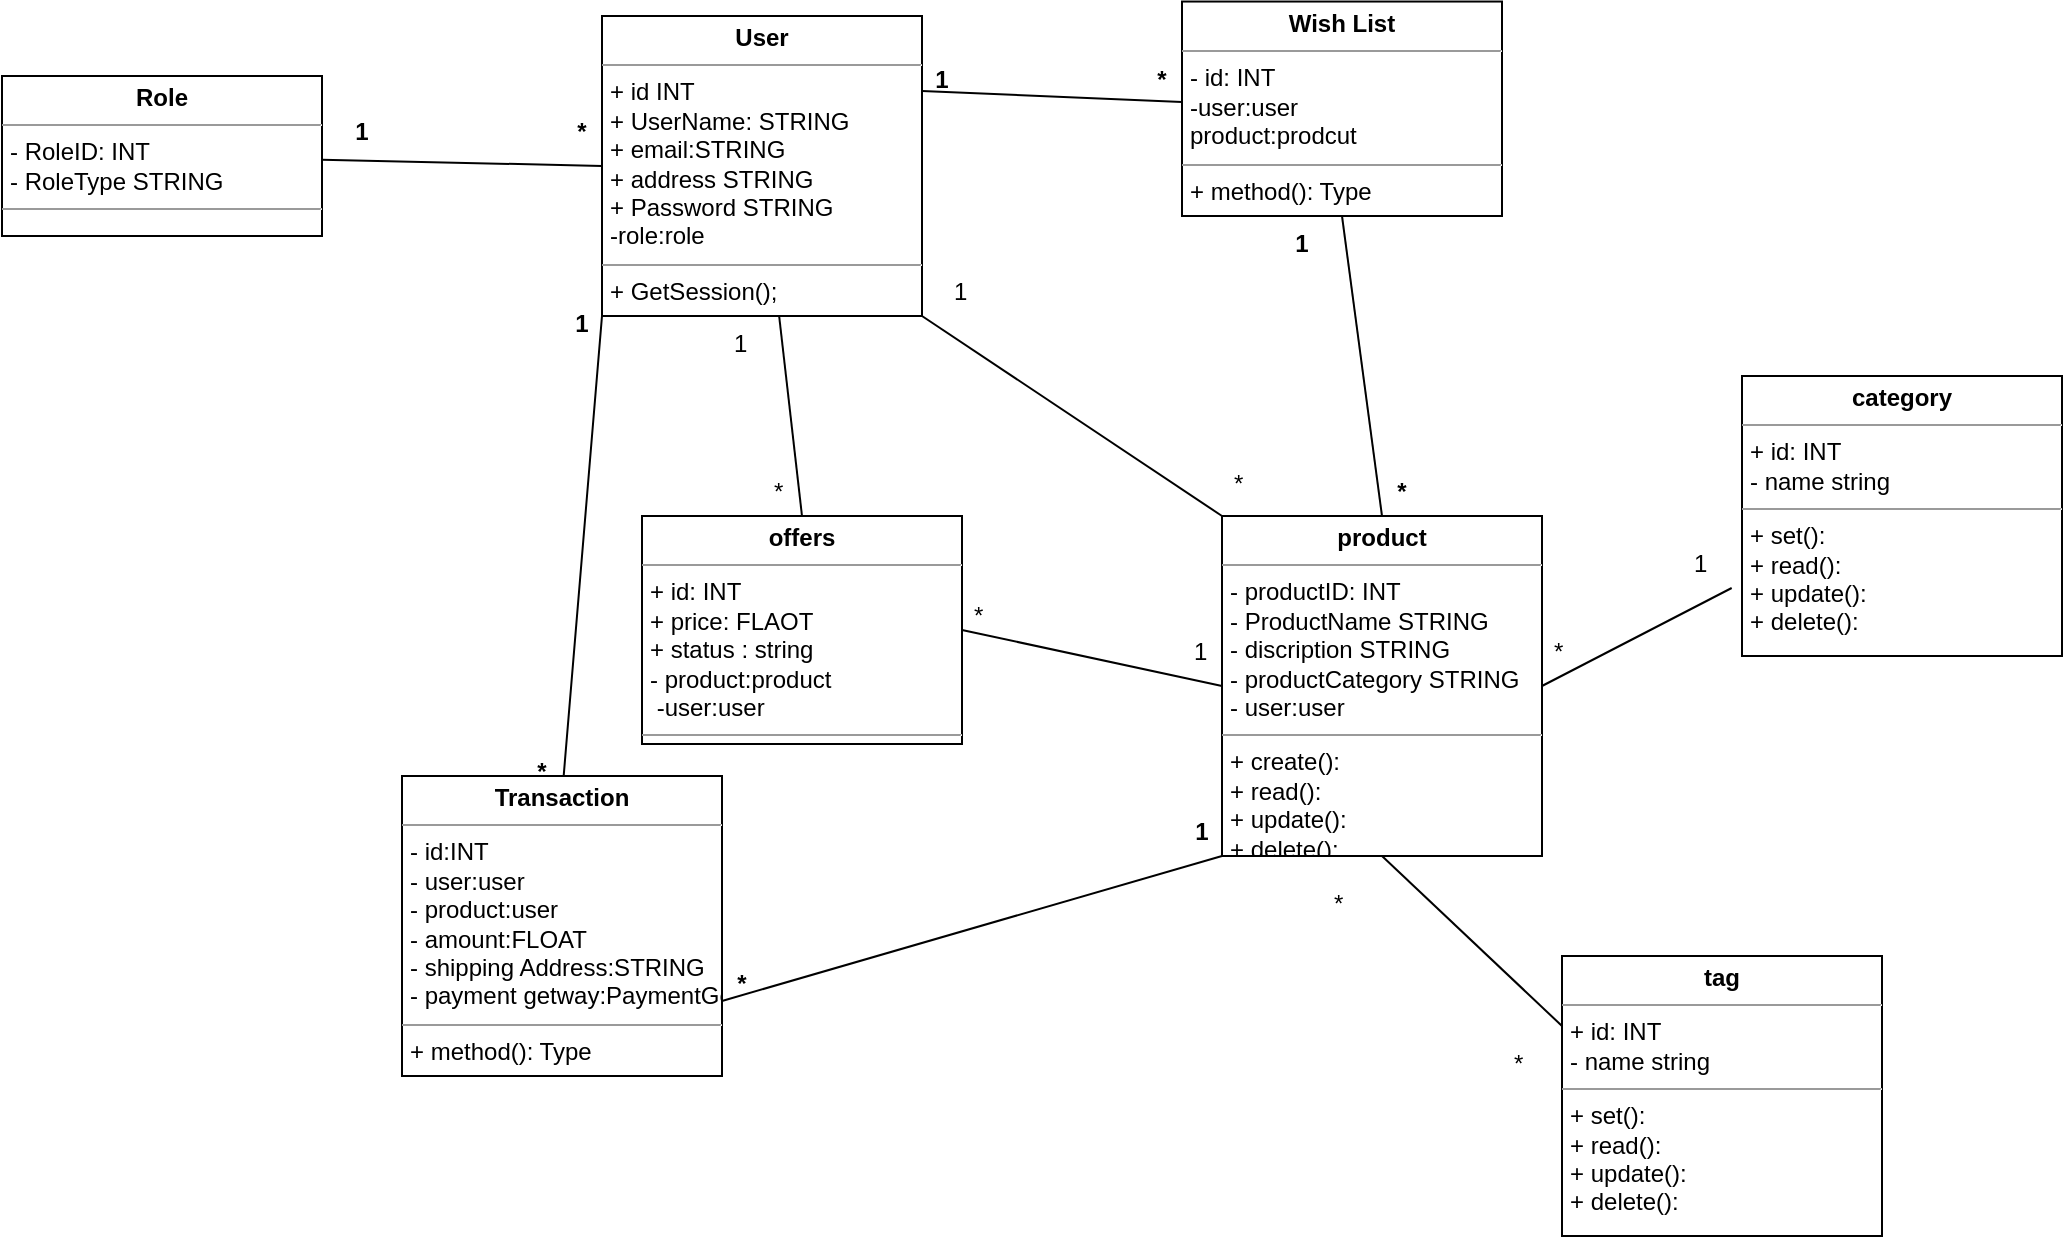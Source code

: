 <mxfile>
    <diagram id="cIz3fN_cBrJlh2vAF9hm" name="Page-1">
        <mxGraphModel dx="1300" dy="545" grid="1" gridSize="10" guides="1" tooltips="1" connect="1" arrows="1" fold="1" page="0" pageScale="1" pageWidth="850" pageHeight="1100" math="0" shadow="0">
            <root>
                <mxCell id="0"/>
                <mxCell id="1" parent="0"/>
                <mxCell id="3" style="edgeStyle=none;html=1;exitX=0;exitY=0.5;exitDx=0;exitDy=0;endArrow=none;endFill=0;" parent="1" source="2" target="4" edge="1">
                    <mxGeometry relative="1" as="geometry">
                        <mxPoint x="130" y="315.111" as="targetPoint"/>
                    </mxGeometry>
                </mxCell>
                <mxCell id="10" style="edgeStyle=none;html=1;endArrow=none;endFill=0;entryX=0.5;entryY=0;entryDx=0;entryDy=0;" parent="1" source="2" target="29" edge="1">
                    <mxGeometry relative="1" as="geometry">
                        <mxPoint x="340" y="550" as="targetPoint"/>
                        <mxPoint x="550" y="402.5" as="sourcePoint"/>
                    </mxGeometry>
                </mxCell>
                <mxCell id="37" style="edgeStyle=none;html=1;exitX=1;exitY=1;exitDx=0;exitDy=0;entryX=0;entryY=0;entryDx=0;entryDy=0;endArrow=none;endFill=0;" parent="1" source="2" target="22" edge="1">
                    <mxGeometry relative="1" as="geometry"/>
                </mxCell>
                <mxCell id="57" style="edgeStyle=none;html=1;exitX=1;exitY=0.25;exitDx=0;exitDy=0;endArrow=none;endFill=0;" parent="1" source="2" target="58" edge="1">
                    <mxGeometry relative="1" as="geometry">
                        <mxPoint x="550" y="277.769" as="targetPoint"/>
                    </mxGeometry>
                </mxCell>
                <mxCell id="64" style="edgeStyle=none;html=1;exitX=0;exitY=1;exitDx=0;exitDy=0;endArrow=none;endFill=0;" parent="1" source="2" target="66" edge="1">
                    <mxGeometry relative="1" as="geometry">
                        <mxPoint x="240" y="630" as="targetPoint"/>
                        <Array as="points">
                            <mxPoint x="240" y="630"/>
                        </Array>
                    </mxGeometry>
                </mxCell>
                <mxCell id="2" value="&lt;p style=&quot;margin:0px;margin-top:4px;text-align:center;&quot;&gt;&lt;b&gt;User&lt;/b&gt;&lt;/p&gt;&lt;hr size=&quot;1&quot;&gt;&lt;p style=&quot;margin:0px;margin-left:4px;&quot;&gt;+ id INT&lt;/p&gt;&lt;p style=&quot;margin:0px;margin-left:4px;&quot;&gt;+ UserName: STRING&lt;/p&gt;&lt;p style=&quot;margin:0px;margin-left:4px;&quot;&gt;+ email:STRING&lt;/p&gt;&lt;p style=&quot;margin:0px;margin-left:4px;&quot;&gt;+ address STRING&lt;/p&gt;&lt;p style=&quot;margin:0px;margin-left:4px;&quot;&gt;+ Password STRING&lt;/p&gt;&lt;p style=&quot;margin:0px;margin-left:4px;&quot;&gt;-role:role&lt;/p&gt;&lt;hr size=&quot;1&quot;&gt;&lt;p style=&quot;margin:0px;margin-left:4px;&quot;&gt;+ GetSession();&lt;/p&gt;" style="verticalAlign=top;align=left;overflow=fill;fontSize=12;fontFamily=Helvetica;html=1;" parent="1" vertex="1">
                    <mxGeometry x="260" y="240" width="160" height="150" as="geometry"/>
                </mxCell>
                <mxCell id="4" value="&lt;p style=&quot;margin:0px;margin-top:4px;text-align:center;&quot;&gt;&lt;b&gt;Role&lt;/b&gt;&lt;/p&gt;&lt;hr size=&quot;1&quot;&gt;&lt;p style=&quot;margin:0px;margin-left:4px;&quot;&gt;- RoleID: INT&lt;/p&gt;&lt;p style=&quot;margin:0px;margin-left:4px;&quot;&gt;- RoleType STRING&lt;/p&gt;&lt;hr size=&quot;1&quot;&gt;&lt;p style=&quot;margin:0px;margin-left:4px;&quot;&gt;&lt;br&gt;&lt;/p&gt;" style="verticalAlign=top;align=left;overflow=fill;fontSize=12;fontFamily=Helvetica;html=1;" parent="1" vertex="1">
                    <mxGeometry x="-40" y="270" width="160" height="80" as="geometry"/>
                </mxCell>
                <mxCell id="5" value="1" style="text;align=center;fontStyle=1;verticalAlign=middle;spacingLeft=3;spacingRight=3;strokeColor=none;rotatable=0;points=[[0,0.5],[1,0.5]];portConstraint=eastwest;" parent="1" vertex="1">
                    <mxGeometry x="100" y="284" width="80" height="26" as="geometry"/>
                </mxCell>
                <mxCell id="7" value="*" style="text;align=center;fontStyle=1;verticalAlign=middle;spacingLeft=3;spacingRight=3;strokeColor=none;rotatable=0;points=[[0,0.5],[1,0.5]];portConstraint=eastwest;" parent="1" vertex="1">
                    <mxGeometry x="210" y="284" width="80" height="26" as="geometry"/>
                </mxCell>
                <mxCell id="23" style="edgeStyle=none;html=1;exitX=1;exitY=0.5;exitDx=0;exitDy=0;endArrow=open;endFill=0;startArrow=none;" parent="1" source="54" target="24" edge="1">
                    <mxGeometry relative="1" as="geometry">
                        <mxPoint x="790" y="570" as="targetPoint"/>
                    </mxGeometry>
                </mxCell>
                <mxCell id="26" style="edgeStyle=none;html=1;exitX=0.5;exitY=1;exitDx=0;exitDy=0;entryX=0;entryY=0.25;entryDx=0;entryDy=0;endArrow=none;endFill=0;" parent="1" source="22" target="25" edge="1">
                    <mxGeometry relative="1" as="geometry"/>
                </mxCell>
                <mxCell id="22" value="&lt;p style=&quot;margin:0px;margin-top:4px;text-align:center;&quot;&gt;&lt;b&gt;product&lt;/b&gt;&lt;/p&gt;&lt;hr size=&quot;1&quot;&gt;&lt;p style=&quot;margin:0px;margin-left:4px;&quot;&gt;- productID: INT&lt;/p&gt;&lt;p style=&quot;margin:0px;margin-left:4px;&quot;&gt;- ProductName STRING&lt;/p&gt;&lt;p style=&quot;margin:0px;margin-left:4px;&quot;&gt;- discription STRING&lt;/p&gt;&lt;p style=&quot;margin:0px;margin-left:4px;&quot;&gt;- productCategory STRING&lt;/p&gt;&lt;p style=&quot;margin:0px;margin-left:4px;&quot;&gt;&lt;span style=&quot;background-color: initial;&quot;&gt;- user:user&amp;nbsp;&lt;/span&gt;&lt;/p&gt;&lt;hr size=&quot;1&quot;&gt;&lt;p style=&quot;margin:0px;margin-left:4px;&quot;&gt;+ create():&amp;nbsp;&lt;/p&gt;&lt;p style=&quot;margin:0px;margin-left:4px;&quot;&gt;+ read():&amp;nbsp;&lt;br&gt;&lt;/p&gt;&lt;p style=&quot;margin:0px;margin-left:4px;&quot;&gt;+ update():&amp;nbsp;&lt;br&gt;&lt;/p&gt;&lt;p style=&quot;margin:0px;margin-left:4px;&quot;&gt;+ delete():&amp;nbsp;&lt;br&gt;&lt;/p&gt;&lt;p style=&quot;margin:0px;margin-left:4px;&quot;&gt;&lt;br&gt;&lt;/p&gt;" style="verticalAlign=top;align=left;overflow=fill;fontSize=12;fontFamily=Helvetica;html=1;" parent="1" vertex="1">
                    <mxGeometry x="570" y="490" width="160" height="170" as="geometry"/>
                </mxCell>
                <mxCell id="24" value="&lt;p style=&quot;margin:0px;margin-top:4px;text-align:center;&quot;&gt;&lt;b&gt;category&lt;/b&gt;&lt;/p&gt;&lt;hr size=&quot;1&quot;&gt;&lt;p style=&quot;margin:0px;margin-left:4px;&quot;&gt;+ id: INT&lt;/p&gt;&lt;p style=&quot;margin:0px;margin-left:4px;&quot;&gt;- name string&lt;/p&gt;&lt;hr size=&quot;1&quot;&gt;&lt;p style=&quot;margin:0px;margin-left:4px;&quot;&gt;+ set():&amp;nbsp;&lt;/p&gt;&lt;p style=&quot;margin:0px;margin-left:4px;&quot;&gt;+ read():&amp;nbsp;&lt;br&gt;&lt;/p&gt;&lt;p style=&quot;margin:0px;margin-left:4px;&quot;&gt;+ update():&amp;nbsp;&lt;br&gt;&lt;/p&gt;&lt;p style=&quot;margin:0px;margin-left:4px;&quot;&gt;+ delete():&amp;nbsp;&lt;br&gt;&lt;/p&gt;" style="verticalAlign=top;align=left;overflow=fill;fontSize=12;fontFamily=Helvetica;html=1;" parent="1" vertex="1">
                    <mxGeometry x="830" y="420" width="160" height="140" as="geometry"/>
                </mxCell>
                <mxCell id="25" value="&lt;p style=&quot;margin:0px;margin-top:4px;text-align:center;&quot;&gt;&lt;b&gt;tag&lt;/b&gt;&lt;/p&gt;&lt;hr size=&quot;1&quot;&gt;&lt;p style=&quot;margin:0px;margin-left:4px;&quot;&gt;+ id: INT&lt;/p&gt;&lt;p style=&quot;margin:0px;margin-left:4px;&quot;&gt;- name string&lt;/p&gt;&lt;hr size=&quot;1&quot;&gt;&lt;p style=&quot;margin:0px;margin-left:4px;&quot;&gt;+ set():&amp;nbsp;&lt;/p&gt;&lt;p style=&quot;margin:0px;margin-left:4px;&quot;&gt;+ read():&amp;nbsp;&lt;br&gt;&lt;/p&gt;&lt;p style=&quot;margin:0px;margin-left:4px;&quot;&gt;+ update():&amp;nbsp;&lt;br&gt;&lt;/p&gt;&lt;p style=&quot;margin:0px;margin-left:4px;&quot;&gt;+ delete():&amp;nbsp;&lt;br&gt;&lt;/p&gt;" style="verticalAlign=top;align=left;overflow=fill;fontSize=12;fontFamily=Helvetica;html=1;" parent="1" vertex="1">
                    <mxGeometry x="740" y="710" width="160" height="140" as="geometry"/>
                </mxCell>
                <mxCell id="29" value="&lt;p style=&quot;margin:0px;margin-top:4px;text-align:center;&quot;&gt;&lt;b&gt;offers&lt;/b&gt;&lt;/p&gt;&lt;hr size=&quot;1&quot;&gt;&lt;p style=&quot;margin:0px;margin-left:4px;&quot;&gt;+ id: INT&lt;/p&gt;&lt;p style=&quot;margin:0px;margin-left:4px;&quot;&gt;+ price: FLAOT&lt;/p&gt;&lt;p style=&quot;margin:0px;margin-left:4px;&quot;&gt;+ status : string&lt;/p&gt;&lt;p style=&quot;margin:0px;margin-left:4px;&quot;&gt;- product:product&lt;/p&gt;&lt;p style=&quot;margin:0px;margin-left:4px;&quot;&gt;&amp;nbsp;-user:user&lt;/p&gt;&lt;hr size=&quot;1&quot;&gt;&lt;p style=&quot;margin:0px;margin-left:4px;&quot;&gt;+ method(): Type&lt;/p&gt;" style="verticalAlign=top;align=left;overflow=fill;fontSize=12;fontFamily=Helvetica;html=1;" parent="1" vertex="1">
                    <mxGeometry x="280" y="490" width="160" height="114" as="geometry"/>
                </mxCell>
                <mxCell id="33" value="" style="endArrow=none;endFill=0;endSize=12;html=1;entryX=0;entryY=0.5;entryDx=0;entryDy=0;exitX=1;exitY=0.5;exitDx=0;exitDy=0;" parent="1" source="29" target="22" edge="1">
                    <mxGeometry width="160" relative="1" as="geometry">
                        <mxPoint x="430" y="600" as="sourcePoint"/>
                        <mxPoint x="580" y="610" as="targetPoint"/>
                    </mxGeometry>
                </mxCell>
                <mxCell id="34" value="*" style="text;strokeColor=none;fillColor=none;align=left;verticalAlign=top;spacingLeft=4;spacingRight=4;overflow=hidden;rotatable=0;points=[[0,0.5],[1,0.5]];portConstraint=eastwest;" parent="1" vertex="1">
                    <mxGeometry x="440" y="526" width="100" height="26" as="geometry"/>
                </mxCell>
                <mxCell id="35" value="1" style="text;strokeColor=none;fillColor=none;align=left;verticalAlign=top;spacingLeft=4;spacingRight=4;overflow=hidden;rotatable=0;points=[[0,0.5],[1,0.5]];portConstraint=eastwest;" parent="1" vertex="1">
                    <mxGeometry x="550" y="544" width="100" height="26" as="geometry"/>
                </mxCell>
                <mxCell id="40" value="1" style="text;strokeColor=none;fillColor=none;align=left;verticalAlign=top;spacingLeft=4;spacingRight=4;overflow=hidden;rotatable=0;points=[[0,0.5],[1,0.5]];portConstraint=eastwest;" parent="1" vertex="1">
                    <mxGeometry x="320" y="390" width="100" height="26" as="geometry"/>
                </mxCell>
                <mxCell id="41" value="*" style="text;strokeColor=none;fillColor=none;align=left;verticalAlign=top;spacingLeft=4;spacingRight=4;overflow=hidden;rotatable=0;points=[[0,0.5],[1,0.5]];portConstraint=eastwest;" parent="1" vertex="1">
                    <mxGeometry x="340" y="464" width="100" height="26" as="geometry"/>
                </mxCell>
                <mxCell id="42" value="1" style="text;strokeColor=none;fillColor=none;align=left;verticalAlign=top;spacingLeft=4;spacingRight=4;overflow=hidden;rotatable=0;points=[[0,0.5],[1,0.5]];portConstraint=eastwest;" parent="1" vertex="1">
                    <mxGeometry x="430" y="364" width="100" height="26" as="geometry"/>
                </mxCell>
                <mxCell id="43" value="*" style="text;strokeColor=none;fillColor=none;align=left;verticalAlign=top;spacingLeft=4;spacingRight=4;overflow=hidden;rotatable=0;points=[[0,0.5],[1,0.5]];portConstraint=eastwest;" parent="1" vertex="1">
                    <mxGeometry x="570" y="460" width="100" height="26" as="geometry"/>
                </mxCell>
                <mxCell id="44" value="*" style="text;strokeColor=none;fillColor=none;align=left;verticalAlign=top;spacingLeft=4;spacingRight=4;overflow=hidden;rotatable=0;points=[[0,0.5],[1,0.5]];portConstraint=eastwest;" parent="1" vertex="1">
                    <mxGeometry x="710" y="750" width="100" height="26" as="geometry"/>
                </mxCell>
                <mxCell id="53" value="*" style="text;strokeColor=none;fillColor=none;align=left;verticalAlign=top;spacingLeft=4;spacingRight=4;overflow=hidden;rotatable=0;points=[[0,0.5],[1,0.5]];portConstraint=eastwest;" parent="1" vertex="1">
                    <mxGeometry x="620" y="670" width="100" height="26" as="geometry"/>
                </mxCell>
                <mxCell id="55" value="" style="edgeStyle=none;html=1;exitX=1;exitY=0.5;exitDx=0;exitDy=0;endArrow=none;endFill=0;" parent="1" source="22" target="54" edge="1">
                    <mxGeometry relative="1" as="geometry">
                        <mxPoint x="830" y="527.778" as="targetPoint"/>
                        <mxPoint x="730" y="575" as="sourcePoint"/>
                    </mxGeometry>
                </mxCell>
                <mxCell id="54" value="1" style="text;strokeColor=none;fillColor=none;align=left;verticalAlign=top;spacingLeft=4;spacingRight=4;overflow=hidden;rotatable=0;points=[[0,0.5],[1,0.5]];portConstraint=eastwest;" parent="1" vertex="1">
                    <mxGeometry x="800" y="500" width="100" height="26" as="geometry"/>
                </mxCell>
                <mxCell id="56" value="*" style="text;strokeColor=none;fillColor=none;align=left;verticalAlign=top;spacingLeft=4;spacingRight=4;overflow=hidden;rotatable=0;points=[[0,0.5],[1,0.5]];portConstraint=eastwest;" parent="1" vertex="1">
                    <mxGeometry x="730" y="544" width="100" height="26" as="geometry"/>
                </mxCell>
                <mxCell id="59" style="edgeStyle=none;html=1;exitX=0.5;exitY=1;exitDx=0;exitDy=0;entryX=0.5;entryY=0;entryDx=0;entryDy=0;endArrow=none;endFill=0;" parent="1" source="58" target="22" edge="1">
                    <mxGeometry relative="1" as="geometry"/>
                </mxCell>
                <mxCell id="58" value="&lt;p style=&quot;margin:0px;margin-top:4px;text-align:center;&quot;&gt;&lt;b&gt;Wish List&lt;/b&gt;&lt;/p&gt;&lt;hr size=&quot;1&quot;&gt;&lt;p style=&quot;margin:0px;margin-left:4px;&quot;&gt;- id: INT&lt;/p&gt;&lt;p style=&quot;margin:0px;margin-left:4px;&quot;&gt;-user:user&lt;/p&gt;&lt;p style=&quot;margin:0px;margin-left:4px;&quot;&gt;product:prodcut&lt;/p&gt;&lt;hr size=&quot;1&quot;&gt;&lt;p style=&quot;margin:0px;margin-left:4px;&quot;&gt;+ method(): Type&lt;/p&gt;" style="verticalAlign=top;align=left;overflow=fill;fontSize=12;fontFamily=Helvetica;html=1;" parent="1" vertex="1">
                    <mxGeometry x="550" y="232.77" width="160" height="107.23" as="geometry"/>
                </mxCell>
                <mxCell id="60" value="1" style="text;align=center;fontStyle=1;verticalAlign=middle;spacingLeft=3;spacingRight=3;strokeColor=none;rotatable=0;points=[[0,0.5],[1,0.5]];portConstraint=eastwest;" parent="1" vertex="1">
                    <mxGeometry x="390" y="258" width="80" height="26" as="geometry"/>
                </mxCell>
                <mxCell id="61" value="*" style="text;align=center;fontStyle=1;verticalAlign=middle;spacingLeft=3;spacingRight=3;strokeColor=none;rotatable=0;points=[[0,0.5],[1,0.5]];portConstraint=eastwest;" parent="1" vertex="1">
                    <mxGeometry x="500" y="258" width="80" height="26" as="geometry"/>
                </mxCell>
                <mxCell id="62" value="1" style="text;align=center;fontStyle=1;verticalAlign=middle;spacingLeft=3;spacingRight=3;strokeColor=none;rotatable=0;points=[[0,0.5],[1,0.5]];portConstraint=eastwest;" parent="1" vertex="1">
                    <mxGeometry x="570" y="340" width="80" height="26" as="geometry"/>
                </mxCell>
                <mxCell id="63" value="*" style="text;align=center;fontStyle=1;verticalAlign=middle;spacingLeft=3;spacingRight=3;strokeColor=none;rotatable=0;points=[[0,0.5],[1,0.5]];portConstraint=eastwest;" parent="1" vertex="1">
                    <mxGeometry x="620" y="464" width="80" height="26" as="geometry"/>
                </mxCell>
                <mxCell id="65" value="*" style="text;align=center;fontStyle=1;verticalAlign=middle;spacingLeft=3;spacingRight=3;strokeColor=none;rotatable=0;points=[[0,0.5],[1,0.5]];portConstraint=eastwest;" parent="1" vertex="1">
                    <mxGeometry x="190" y="604" width="80" height="26" as="geometry"/>
                </mxCell>
                <mxCell id="67" style="edgeStyle=none;html=1;exitX=1;exitY=0.75;exitDx=0;exitDy=0;entryX=0;entryY=1;entryDx=0;entryDy=0;endArrow=none;endFill=0;" parent="1" source="66" target="22" edge="1">
                    <mxGeometry relative="1" as="geometry"/>
                </mxCell>
                <mxCell id="66" value="&lt;p style=&quot;margin:0px;margin-top:4px;text-align:center;&quot;&gt;&lt;b&gt;Transaction&lt;/b&gt;&lt;/p&gt;&lt;hr size=&quot;1&quot;&gt;&lt;p style=&quot;margin:0px;margin-left:4px;&quot;&gt;- id:INT&lt;/p&gt;&lt;p style=&quot;margin:0px;margin-left:4px;&quot;&gt;- user:user&lt;/p&gt;&lt;p style=&quot;margin:0px;margin-left:4px;&quot;&gt;- product:user&lt;/p&gt;&lt;p style=&quot;margin:0px;margin-left:4px;&quot;&gt;- amount:FLOAT&lt;/p&gt;&lt;p style=&quot;margin:0px;margin-left:4px;&quot;&gt;- shipping Address:STRING&lt;/p&gt;&lt;p style=&quot;margin:0px;margin-left:4px;&quot;&gt;- payment getway:PaymentGetWay&lt;/p&gt;&lt;hr size=&quot;1&quot;&gt;&lt;p style=&quot;margin:0px;margin-left:4px;&quot;&gt;+ method(): Type&lt;/p&gt;" style="verticalAlign=top;align=left;overflow=fill;fontSize=12;fontFamily=Helvetica;html=1;" parent="1" vertex="1">
                    <mxGeometry x="160" y="620" width="160" height="150" as="geometry"/>
                </mxCell>
                <mxCell id="68" value="1" style="text;align=center;fontStyle=1;verticalAlign=middle;spacingLeft=3;spacingRight=3;strokeColor=none;rotatable=0;points=[[0,0.5],[1,0.5]];portConstraint=eastwest;" parent="1" vertex="1">
                    <mxGeometry x="210" y="380" width="80" height="26" as="geometry"/>
                </mxCell>
                <mxCell id="69" value="*" style="text;align=center;fontStyle=1;verticalAlign=middle;spacingLeft=3;spacingRight=3;strokeColor=none;rotatable=0;points=[[0,0.5],[1,0.5]];portConstraint=eastwest;" parent="1" vertex="1">
                    <mxGeometry x="290" y="710" width="80" height="26" as="geometry"/>
                </mxCell>
                <mxCell id="70" value="1" style="text;align=center;fontStyle=1;verticalAlign=middle;spacingLeft=3;spacingRight=3;strokeColor=none;rotatable=0;points=[[0,0.5],[1,0.5]];portConstraint=eastwest;" parent="1" vertex="1">
                    <mxGeometry x="520" y="634" width="80" height="26" as="geometry"/>
                </mxCell>
            </root>
        </mxGraphModel>
    </diagram>
</mxfile>